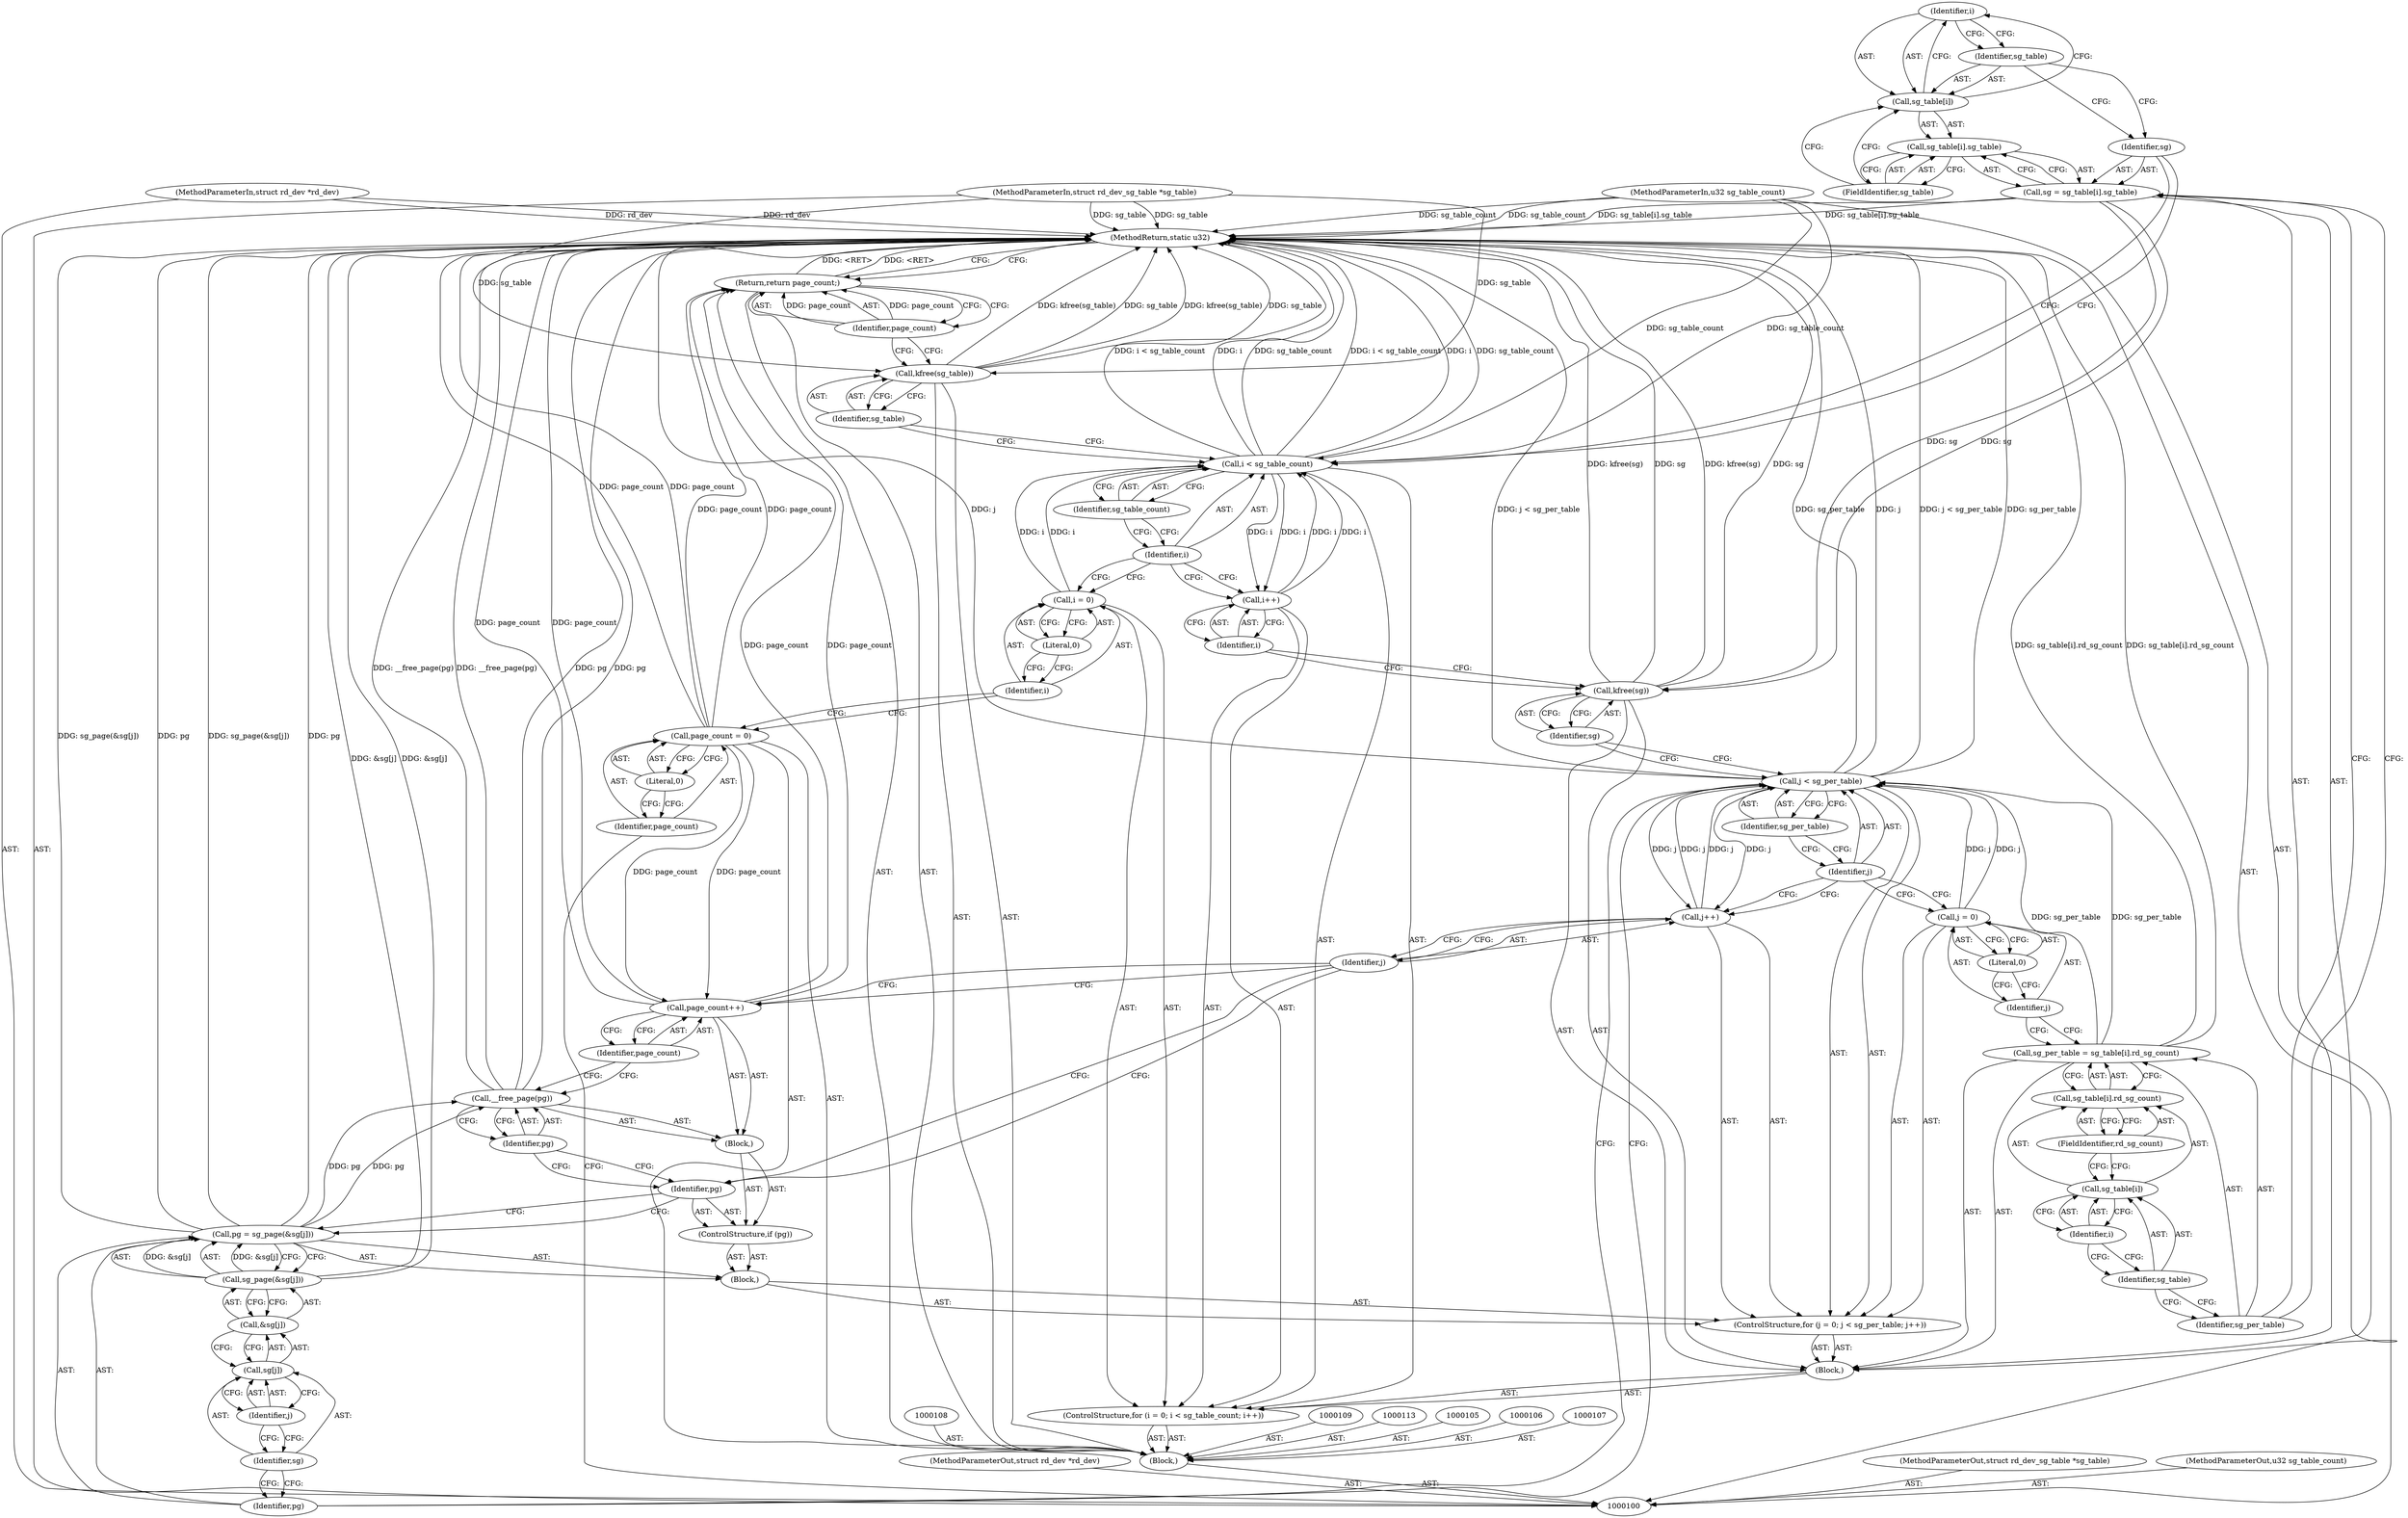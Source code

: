 digraph "0_linux_4442dc8a92b8f9ad8ee9e7f8438f4c04c03a22dc_0" {
"1000129" [label="(Identifier,i)"];
"1000130" [label="(FieldIdentifier,sg_table)"];
"1000124" [label="(Call,sg = sg_table[i].sg_table)"];
"1000125" [label="(Identifier,sg)"];
"1000126" [label="(Call,sg_table[i].sg_table)"];
"1000127" [label="(Call,sg_table[i])"];
"1000128" [label="(Identifier,sg_table)"];
"1000133" [label="(Call,sg_table[i].rd_sg_count)"];
"1000134" [label="(Call,sg_table[i])"];
"1000135" [label="(Identifier,sg_table)"];
"1000136" [label="(Identifier,i)"];
"1000131" [label="(Call,sg_per_table = sg_table[i].rd_sg_count)"];
"1000132" [label="(Identifier,sg_per_table)"];
"1000137" [label="(FieldIdentifier,rd_sg_count)"];
"1000141" [label="(Literal,0)"];
"1000142" [label="(Call,j < sg_per_table)"];
"1000143" [label="(Identifier,j)"];
"1000144" [label="(Identifier,sg_per_table)"];
"1000138" [label="(ControlStructure,for (j = 0; j < sg_per_table; j++))"];
"1000145" [label="(Call,j++)"];
"1000146" [label="(Identifier,j)"];
"1000147" [label="(Block,)"];
"1000139" [label="(Call,j = 0)"];
"1000140" [label="(Identifier,j)"];
"1000151" [label="(Call,&sg[j])"];
"1000152" [label="(Call,sg[j])"];
"1000153" [label="(Identifier,sg)"];
"1000154" [label="(Identifier,j)"];
"1000148" [label="(Call,pg = sg_page(&sg[j]))"];
"1000149" [label="(Identifier,pg)"];
"1000150" [label="(Call,sg_page(&sg[j]))"];
"1000157" [label="(Block,)"];
"1000155" [label="(ControlStructure,if (pg))"];
"1000156" [label="(Identifier,pg)"];
"1000159" [label="(Identifier,pg)"];
"1000158" [label="(Call,__free_page(pg))"];
"1000160" [label="(Call,page_count++)"];
"1000161" [label="(Identifier,page_count)"];
"1000168" [label="(MethodReturn,static u32)"];
"1000101" [label="(MethodParameterIn,struct rd_dev *rd_dev)"];
"1000309" [label="(MethodParameterOut,struct rd_dev *rd_dev)"];
"1000102" [label="(MethodParameterIn,struct rd_dev_sg_table *sg_table)"];
"1000310" [label="(MethodParameterOut,struct rd_dev_sg_table *sg_table)"];
"1000162" [label="(Call,kfree(sg))"];
"1000163" [label="(Identifier,sg)"];
"1000164" [label="(Call,kfree(sg_table))"];
"1000165" [label="(Identifier,sg_table)"];
"1000166" [label="(Return,return page_count;)"];
"1000167" [label="(Identifier,page_count)"];
"1000103" [label="(MethodParameterIn,u32 sg_table_count)"];
"1000311" [label="(MethodParameterOut,u32 sg_table_count)"];
"1000104" [label="(Block,)"];
"1000110" [label="(Call,page_count = 0)"];
"1000111" [label="(Identifier,page_count)"];
"1000112" [label="(Literal,0)"];
"1000114" [label="(ControlStructure,for (i = 0; i < sg_table_count; i++))"];
"1000117" [label="(Literal,0)"];
"1000118" [label="(Call,i < sg_table_count)"];
"1000119" [label="(Identifier,i)"];
"1000120" [label="(Identifier,sg_table_count)"];
"1000121" [label="(Call,i++)"];
"1000122" [label="(Identifier,i)"];
"1000123" [label="(Block,)"];
"1000115" [label="(Call,i = 0)"];
"1000116" [label="(Identifier,i)"];
"1000129" -> "1000127"  [label="AST: "];
"1000129" -> "1000128"  [label="CFG: "];
"1000127" -> "1000129"  [label="CFG: "];
"1000130" -> "1000126"  [label="AST: "];
"1000130" -> "1000127"  [label="CFG: "];
"1000126" -> "1000130"  [label="CFG: "];
"1000124" -> "1000123"  [label="AST: "];
"1000124" -> "1000126"  [label="CFG: "];
"1000125" -> "1000124"  [label="AST: "];
"1000126" -> "1000124"  [label="AST: "];
"1000132" -> "1000124"  [label="CFG: "];
"1000124" -> "1000168"  [label="DDG: sg_table[i].sg_table"];
"1000124" -> "1000162"  [label="DDG: sg"];
"1000125" -> "1000124"  [label="AST: "];
"1000125" -> "1000118"  [label="CFG: "];
"1000128" -> "1000125"  [label="CFG: "];
"1000126" -> "1000124"  [label="AST: "];
"1000126" -> "1000130"  [label="CFG: "];
"1000127" -> "1000126"  [label="AST: "];
"1000130" -> "1000126"  [label="AST: "];
"1000124" -> "1000126"  [label="CFG: "];
"1000127" -> "1000126"  [label="AST: "];
"1000127" -> "1000129"  [label="CFG: "];
"1000128" -> "1000127"  [label="AST: "];
"1000129" -> "1000127"  [label="AST: "];
"1000130" -> "1000127"  [label="CFG: "];
"1000128" -> "1000127"  [label="AST: "];
"1000128" -> "1000125"  [label="CFG: "];
"1000129" -> "1000128"  [label="CFG: "];
"1000133" -> "1000131"  [label="AST: "];
"1000133" -> "1000137"  [label="CFG: "];
"1000134" -> "1000133"  [label="AST: "];
"1000137" -> "1000133"  [label="AST: "];
"1000131" -> "1000133"  [label="CFG: "];
"1000134" -> "1000133"  [label="AST: "];
"1000134" -> "1000136"  [label="CFG: "];
"1000135" -> "1000134"  [label="AST: "];
"1000136" -> "1000134"  [label="AST: "];
"1000137" -> "1000134"  [label="CFG: "];
"1000135" -> "1000134"  [label="AST: "];
"1000135" -> "1000132"  [label="CFG: "];
"1000136" -> "1000135"  [label="CFG: "];
"1000136" -> "1000134"  [label="AST: "];
"1000136" -> "1000135"  [label="CFG: "];
"1000134" -> "1000136"  [label="CFG: "];
"1000131" -> "1000123"  [label="AST: "];
"1000131" -> "1000133"  [label="CFG: "];
"1000132" -> "1000131"  [label="AST: "];
"1000133" -> "1000131"  [label="AST: "];
"1000140" -> "1000131"  [label="CFG: "];
"1000131" -> "1000168"  [label="DDG: sg_table[i].rd_sg_count"];
"1000131" -> "1000142"  [label="DDG: sg_per_table"];
"1000132" -> "1000131"  [label="AST: "];
"1000132" -> "1000124"  [label="CFG: "];
"1000135" -> "1000132"  [label="CFG: "];
"1000137" -> "1000133"  [label="AST: "];
"1000137" -> "1000134"  [label="CFG: "];
"1000133" -> "1000137"  [label="CFG: "];
"1000141" -> "1000139"  [label="AST: "];
"1000141" -> "1000140"  [label="CFG: "];
"1000139" -> "1000141"  [label="CFG: "];
"1000142" -> "1000138"  [label="AST: "];
"1000142" -> "1000144"  [label="CFG: "];
"1000143" -> "1000142"  [label="AST: "];
"1000144" -> "1000142"  [label="AST: "];
"1000149" -> "1000142"  [label="CFG: "];
"1000163" -> "1000142"  [label="CFG: "];
"1000142" -> "1000168"  [label="DDG: j < sg_per_table"];
"1000142" -> "1000168"  [label="DDG: sg_per_table"];
"1000142" -> "1000168"  [label="DDG: j"];
"1000139" -> "1000142"  [label="DDG: j"];
"1000145" -> "1000142"  [label="DDG: j"];
"1000131" -> "1000142"  [label="DDG: sg_per_table"];
"1000142" -> "1000145"  [label="DDG: j"];
"1000143" -> "1000142"  [label="AST: "];
"1000143" -> "1000139"  [label="CFG: "];
"1000143" -> "1000145"  [label="CFG: "];
"1000144" -> "1000143"  [label="CFG: "];
"1000144" -> "1000142"  [label="AST: "];
"1000144" -> "1000143"  [label="CFG: "];
"1000142" -> "1000144"  [label="CFG: "];
"1000138" -> "1000123"  [label="AST: "];
"1000139" -> "1000138"  [label="AST: "];
"1000142" -> "1000138"  [label="AST: "];
"1000145" -> "1000138"  [label="AST: "];
"1000147" -> "1000138"  [label="AST: "];
"1000145" -> "1000138"  [label="AST: "];
"1000145" -> "1000146"  [label="CFG: "];
"1000146" -> "1000145"  [label="AST: "];
"1000143" -> "1000145"  [label="CFG: "];
"1000145" -> "1000142"  [label="DDG: j"];
"1000142" -> "1000145"  [label="DDG: j"];
"1000146" -> "1000145"  [label="AST: "];
"1000146" -> "1000160"  [label="CFG: "];
"1000146" -> "1000156"  [label="CFG: "];
"1000145" -> "1000146"  [label="CFG: "];
"1000147" -> "1000138"  [label="AST: "];
"1000148" -> "1000147"  [label="AST: "];
"1000155" -> "1000147"  [label="AST: "];
"1000139" -> "1000138"  [label="AST: "];
"1000139" -> "1000141"  [label="CFG: "];
"1000140" -> "1000139"  [label="AST: "];
"1000141" -> "1000139"  [label="AST: "];
"1000143" -> "1000139"  [label="CFG: "];
"1000139" -> "1000142"  [label="DDG: j"];
"1000140" -> "1000139"  [label="AST: "];
"1000140" -> "1000131"  [label="CFG: "];
"1000141" -> "1000140"  [label="CFG: "];
"1000151" -> "1000150"  [label="AST: "];
"1000151" -> "1000152"  [label="CFG: "];
"1000152" -> "1000151"  [label="AST: "];
"1000150" -> "1000151"  [label="CFG: "];
"1000152" -> "1000151"  [label="AST: "];
"1000152" -> "1000154"  [label="CFG: "];
"1000153" -> "1000152"  [label="AST: "];
"1000154" -> "1000152"  [label="AST: "];
"1000151" -> "1000152"  [label="CFG: "];
"1000153" -> "1000152"  [label="AST: "];
"1000153" -> "1000149"  [label="CFG: "];
"1000154" -> "1000153"  [label="CFG: "];
"1000154" -> "1000152"  [label="AST: "];
"1000154" -> "1000153"  [label="CFG: "];
"1000152" -> "1000154"  [label="CFG: "];
"1000148" -> "1000147"  [label="AST: "];
"1000148" -> "1000150"  [label="CFG: "];
"1000149" -> "1000148"  [label="AST: "];
"1000150" -> "1000148"  [label="AST: "];
"1000156" -> "1000148"  [label="CFG: "];
"1000148" -> "1000168"  [label="DDG: sg_page(&sg[j])"];
"1000148" -> "1000168"  [label="DDG: pg"];
"1000150" -> "1000148"  [label="DDG: &sg[j]"];
"1000148" -> "1000158"  [label="DDG: pg"];
"1000149" -> "1000148"  [label="AST: "];
"1000149" -> "1000142"  [label="CFG: "];
"1000153" -> "1000149"  [label="CFG: "];
"1000150" -> "1000148"  [label="AST: "];
"1000150" -> "1000151"  [label="CFG: "];
"1000151" -> "1000150"  [label="AST: "];
"1000148" -> "1000150"  [label="CFG: "];
"1000150" -> "1000168"  [label="DDG: &sg[j]"];
"1000150" -> "1000148"  [label="DDG: &sg[j]"];
"1000157" -> "1000155"  [label="AST: "];
"1000158" -> "1000157"  [label="AST: "];
"1000160" -> "1000157"  [label="AST: "];
"1000155" -> "1000147"  [label="AST: "];
"1000156" -> "1000155"  [label="AST: "];
"1000157" -> "1000155"  [label="AST: "];
"1000156" -> "1000155"  [label="AST: "];
"1000156" -> "1000148"  [label="CFG: "];
"1000159" -> "1000156"  [label="CFG: "];
"1000146" -> "1000156"  [label="CFG: "];
"1000159" -> "1000158"  [label="AST: "];
"1000159" -> "1000156"  [label="CFG: "];
"1000158" -> "1000159"  [label="CFG: "];
"1000158" -> "1000157"  [label="AST: "];
"1000158" -> "1000159"  [label="CFG: "];
"1000159" -> "1000158"  [label="AST: "];
"1000161" -> "1000158"  [label="CFG: "];
"1000158" -> "1000168"  [label="DDG: pg"];
"1000158" -> "1000168"  [label="DDG: __free_page(pg)"];
"1000148" -> "1000158"  [label="DDG: pg"];
"1000160" -> "1000157"  [label="AST: "];
"1000160" -> "1000161"  [label="CFG: "];
"1000161" -> "1000160"  [label="AST: "];
"1000146" -> "1000160"  [label="CFG: "];
"1000160" -> "1000168"  [label="DDG: page_count"];
"1000110" -> "1000160"  [label="DDG: page_count"];
"1000160" -> "1000166"  [label="DDG: page_count"];
"1000161" -> "1000160"  [label="AST: "];
"1000161" -> "1000158"  [label="CFG: "];
"1000160" -> "1000161"  [label="CFG: "];
"1000168" -> "1000100"  [label="AST: "];
"1000168" -> "1000166"  [label="CFG: "];
"1000158" -> "1000168"  [label="DDG: pg"];
"1000158" -> "1000168"  [label="DDG: __free_page(pg)"];
"1000142" -> "1000168"  [label="DDG: j < sg_per_table"];
"1000142" -> "1000168"  [label="DDG: sg_per_table"];
"1000142" -> "1000168"  [label="DDG: j"];
"1000150" -> "1000168"  [label="DDG: &sg[j]"];
"1000118" -> "1000168"  [label="DDG: i < sg_table_count"];
"1000118" -> "1000168"  [label="DDG: i"];
"1000118" -> "1000168"  [label="DDG: sg_table_count"];
"1000148" -> "1000168"  [label="DDG: sg_page(&sg[j])"];
"1000148" -> "1000168"  [label="DDG: pg"];
"1000164" -> "1000168"  [label="DDG: kfree(sg_table)"];
"1000164" -> "1000168"  [label="DDG: sg_table"];
"1000124" -> "1000168"  [label="DDG: sg_table[i].sg_table"];
"1000103" -> "1000168"  [label="DDG: sg_table_count"];
"1000131" -> "1000168"  [label="DDG: sg_table[i].rd_sg_count"];
"1000102" -> "1000168"  [label="DDG: sg_table"];
"1000101" -> "1000168"  [label="DDG: rd_dev"];
"1000162" -> "1000168"  [label="DDG: sg"];
"1000162" -> "1000168"  [label="DDG: kfree(sg)"];
"1000110" -> "1000168"  [label="DDG: page_count"];
"1000160" -> "1000168"  [label="DDG: page_count"];
"1000166" -> "1000168"  [label="DDG: <RET>"];
"1000101" -> "1000100"  [label="AST: "];
"1000101" -> "1000168"  [label="DDG: rd_dev"];
"1000309" -> "1000100"  [label="AST: "];
"1000102" -> "1000100"  [label="AST: "];
"1000102" -> "1000168"  [label="DDG: sg_table"];
"1000102" -> "1000164"  [label="DDG: sg_table"];
"1000310" -> "1000100"  [label="AST: "];
"1000162" -> "1000123"  [label="AST: "];
"1000162" -> "1000163"  [label="CFG: "];
"1000163" -> "1000162"  [label="AST: "];
"1000122" -> "1000162"  [label="CFG: "];
"1000162" -> "1000168"  [label="DDG: sg"];
"1000162" -> "1000168"  [label="DDG: kfree(sg)"];
"1000124" -> "1000162"  [label="DDG: sg"];
"1000163" -> "1000162"  [label="AST: "];
"1000163" -> "1000142"  [label="CFG: "];
"1000162" -> "1000163"  [label="CFG: "];
"1000164" -> "1000104"  [label="AST: "];
"1000164" -> "1000165"  [label="CFG: "];
"1000165" -> "1000164"  [label="AST: "];
"1000167" -> "1000164"  [label="CFG: "];
"1000164" -> "1000168"  [label="DDG: kfree(sg_table)"];
"1000164" -> "1000168"  [label="DDG: sg_table"];
"1000102" -> "1000164"  [label="DDG: sg_table"];
"1000165" -> "1000164"  [label="AST: "];
"1000165" -> "1000118"  [label="CFG: "];
"1000164" -> "1000165"  [label="CFG: "];
"1000166" -> "1000104"  [label="AST: "];
"1000166" -> "1000167"  [label="CFG: "];
"1000167" -> "1000166"  [label="AST: "];
"1000168" -> "1000166"  [label="CFG: "];
"1000166" -> "1000168"  [label="DDG: <RET>"];
"1000167" -> "1000166"  [label="DDG: page_count"];
"1000110" -> "1000166"  [label="DDG: page_count"];
"1000160" -> "1000166"  [label="DDG: page_count"];
"1000167" -> "1000166"  [label="AST: "];
"1000167" -> "1000164"  [label="CFG: "];
"1000166" -> "1000167"  [label="CFG: "];
"1000167" -> "1000166"  [label="DDG: page_count"];
"1000103" -> "1000100"  [label="AST: "];
"1000103" -> "1000168"  [label="DDG: sg_table_count"];
"1000103" -> "1000118"  [label="DDG: sg_table_count"];
"1000311" -> "1000100"  [label="AST: "];
"1000104" -> "1000100"  [label="AST: "];
"1000105" -> "1000104"  [label="AST: "];
"1000106" -> "1000104"  [label="AST: "];
"1000107" -> "1000104"  [label="AST: "];
"1000108" -> "1000104"  [label="AST: "];
"1000109" -> "1000104"  [label="AST: "];
"1000110" -> "1000104"  [label="AST: "];
"1000113" -> "1000104"  [label="AST: "];
"1000114" -> "1000104"  [label="AST: "];
"1000164" -> "1000104"  [label="AST: "];
"1000166" -> "1000104"  [label="AST: "];
"1000110" -> "1000104"  [label="AST: "];
"1000110" -> "1000112"  [label="CFG: "];
"1000111" -> "1000110"  [label="AST: "];
"1000112" -> "1000110"  [label="AST: "];
"1000116" -> "1000110"  [label="CFG: "];
"1000110" -> "1000168"  [label="DDG: page_count"];
"1000110" -> "1000160"  [label="DDG: page_count"];
"1000110" -> "1000166"  [label="DDG: page_count"];
"1000111" -> "1000110"  [label="AST: "];
"1000111" -> "1000100"  [label="CFG: "];
"1000112" -> "1000111"  [label="CFG: "];
"1000112" -> "1000110"  [label="AST: "];
"1000112" -> "1000111"  [label="CFG: "];
"1000110" -> "1000112"  [label="CFG: "];
"1000114" -> "1000104"  [label="AST: "];
"1000115" -> "1000114"  [label="AST: "];
"1000118" -> "1000114"  [label="AST: "];
"1000121" -> "1000114"  [label="AST: "];
"1000123" -> "1000114"  [label="AST: "];
"1000117" -> "1000115"  [label="AST: "];
"1000117" -> "1000116"  [label="CFG: "];
"1000115" -> "1000117"  [label="CFG: "];
"1000118" -> "1000114"  [label="AST: "];
"1000118" -> "1000120"  [label="CFG: "];
"1000119" -> "1000118"  [label="AST: "];
"1000120" -> "1000118"  [label="AST: "];
"1000125" -> "1000118"  [label="CFG: "];
"1000165" -> "1000118"  [label="CFG: "];
"1000118" -> "1000168"  [label="DDG: i < sg_table_count"];
"1000118" -> "1000168"  [label="DDG: i"];
"1000118" -> "1000168"  [label="DDG: sg_table_count"];
"1000121" -> "1000118"  [label="DDG: i"];
"1000115" -> "1000118"  [label="DDG: i"];
"1000103" -> "1000118"  [label="DDG: sg_table_count"];
"1000118" -> "1000121"  [label="DDG: i"];
"1000119" -> "1000118"  [label="AST: "];
"1000119" -> "1000115"  [label="CFG: "];
"1000119" -> "1000121"  [label="CFG: "];
"1000120" -> "1000119"  [label="CFG: "];
"1000120" -> "1000118"  [label="AST: "];
"1000120" -> "1000119"  [label="CFG: "];
"1000118" -> "1000120"  [label="CFG: "];
"1000121" -> "1000114"  [label="AST: "];
"1000121" -> "1000122"  [label="CFG: "];
"1000122" -> "1000121"  [label="AST: "];
"1000119" -> "1000121"  [label="CFG: "];
"1000121" -> "1000118"  [label="DDG: i"];
"1000118" -> "1000121"  [label="DDG: i"];
"1000122" -> "1000121"  [label="AST: "];
"1000122" -> "1000162"  [label="CFG: "];
"1000121" -> "1000122"  [label="CFG: "];
"1000123" -> "1000114"  [label="AST: "];
"1000124" -> "1000123"  [label="AST: "];
"1000131" -> "1000123"  [label="AST: "];
"1000138" -> "1000123"  [label="AST: "];
"1000162" -> "1000123"  [label="AST: "];
"1000115" -> "1000114"  [label="AST: "];
"1000115" -> "1000117"  [label="CFG: "];
"1000116" -> "1000115"  [label="AST: "];
"1000117" -> "1000115"  [label="AST: "];
"1000119" -> "1000115"  [label="CFG: "];
"1000115" -> "1000118"  [label="DDG: i"];
"1000116" -> "1000115"  [label="AST: "];
"1000116" -> "1000110"  [label="CFG: "];
"1000117" -> "1000116"  [label="CFG: "];
}
